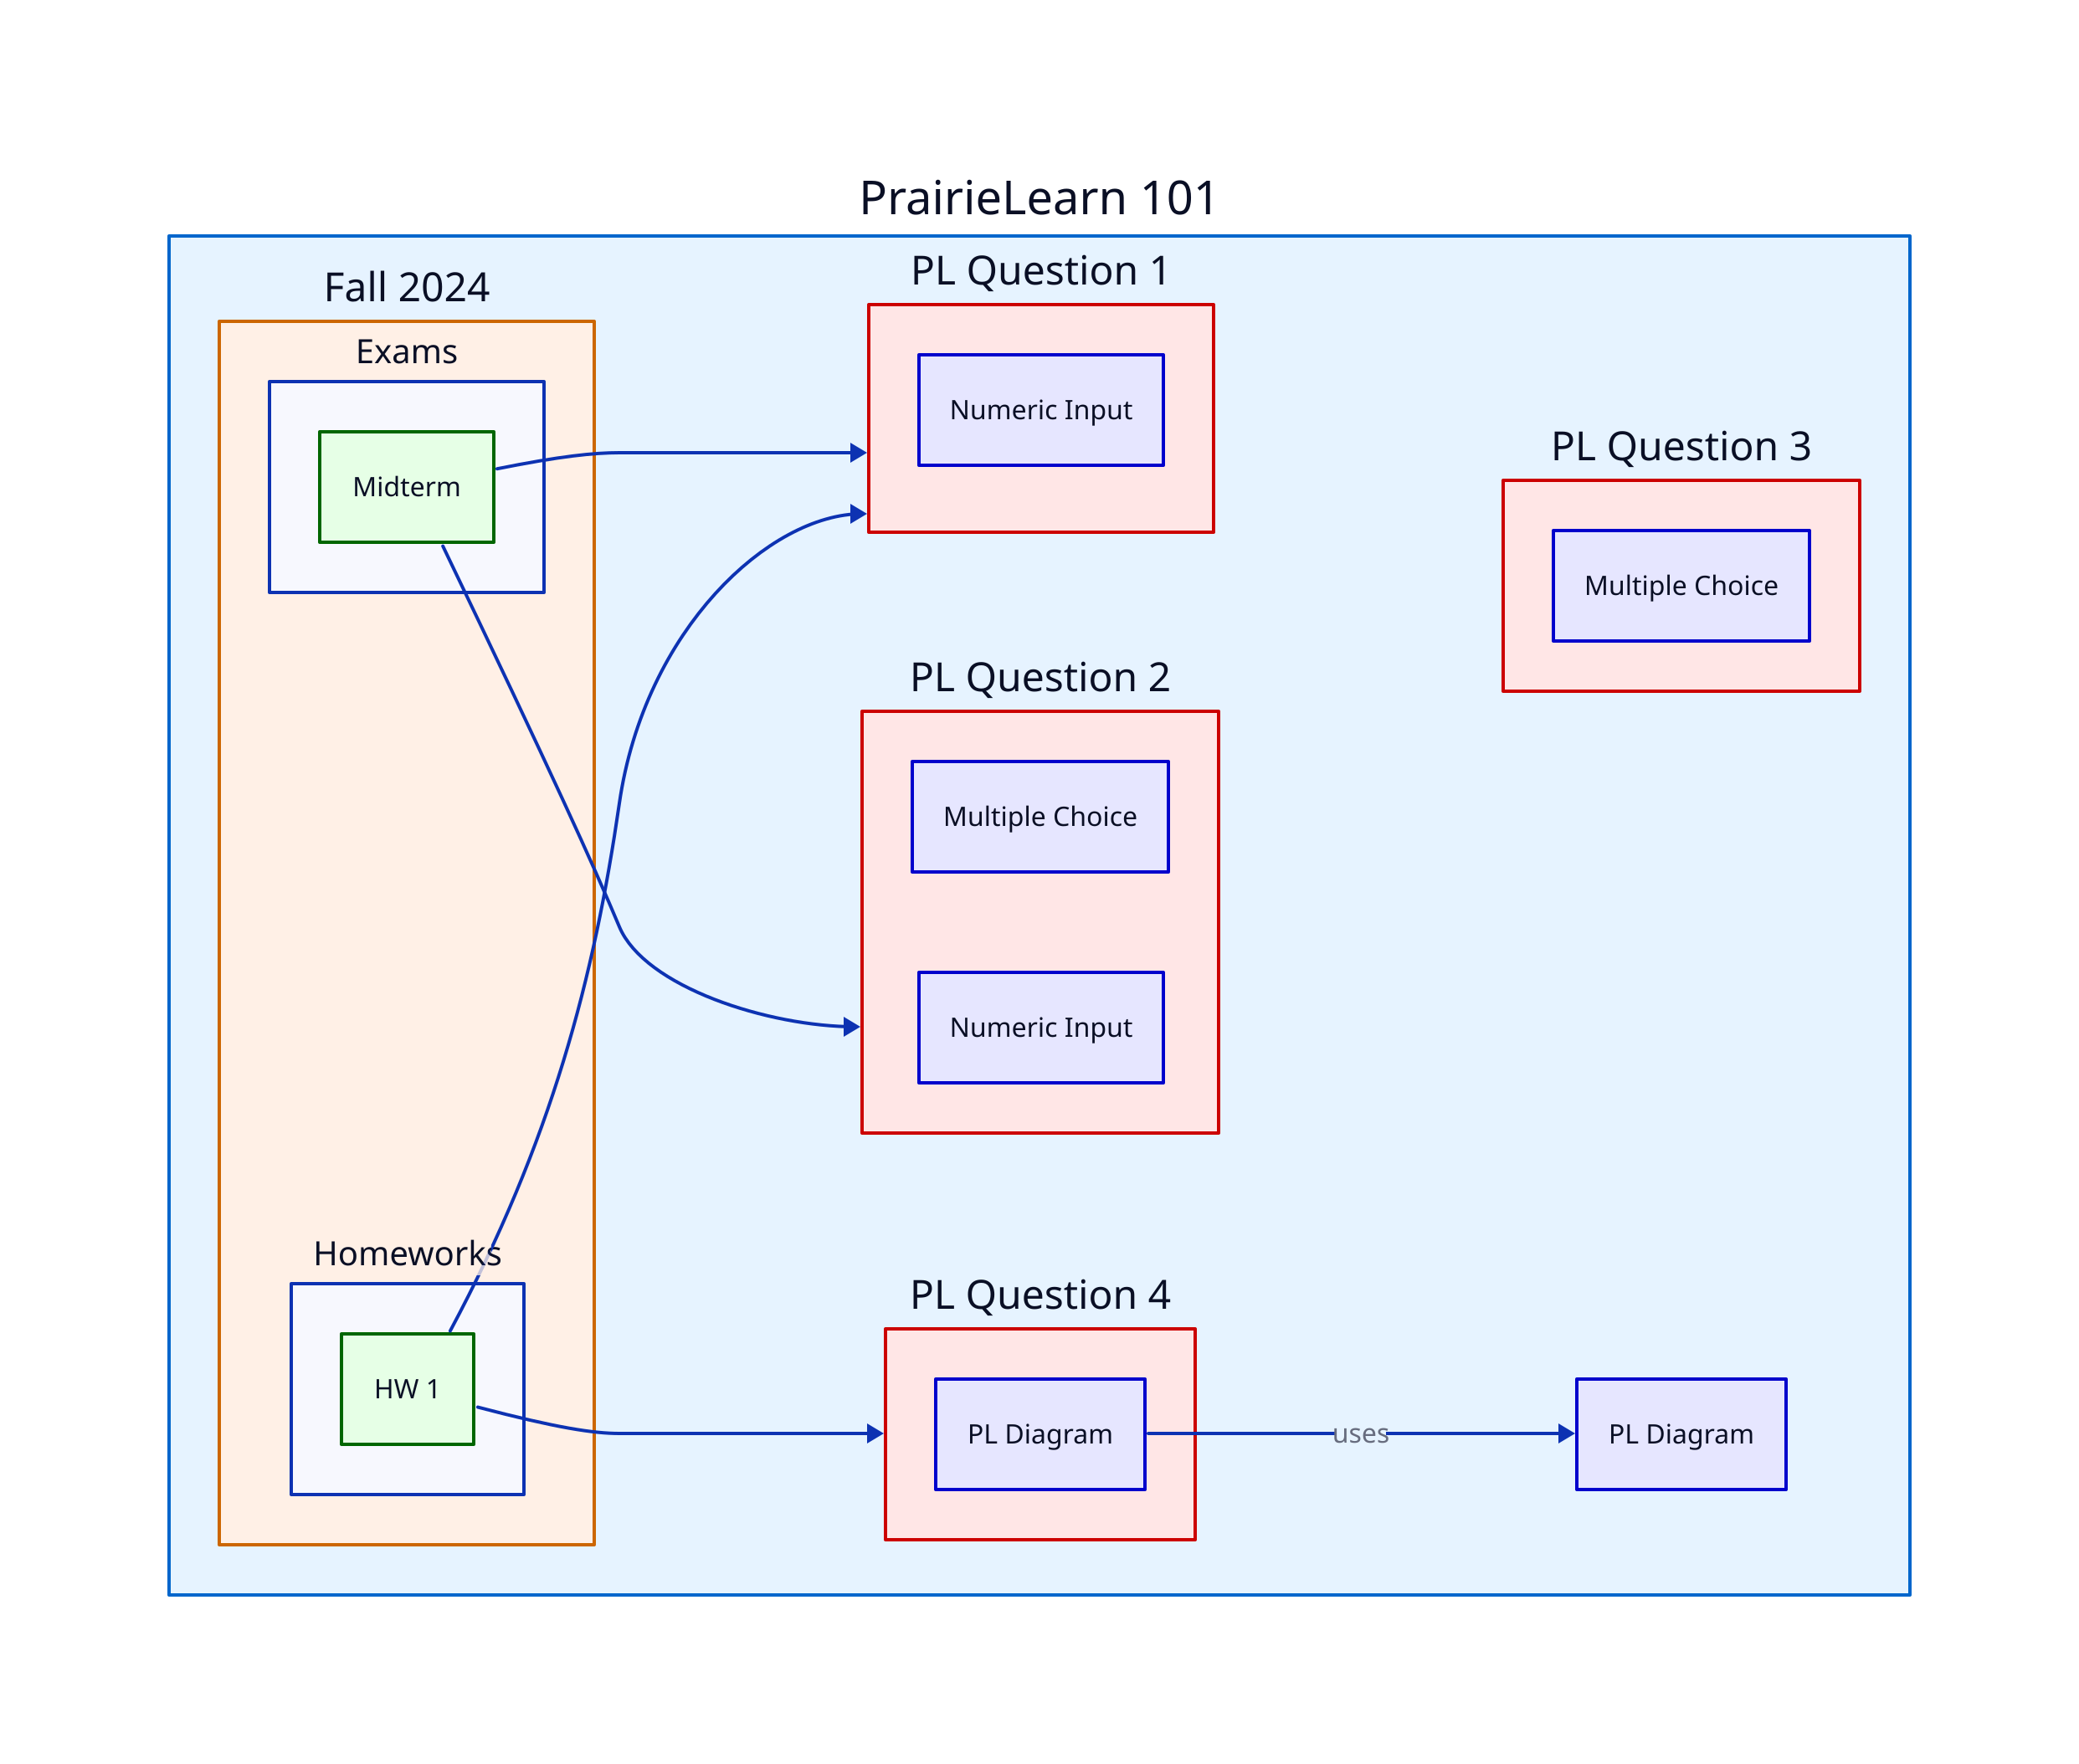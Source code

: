 direction: right

course: PrairieLearn 101 {
    shape: rectangle
    style: {
        fill: "#e6f3ff"
        stroke: "#0066cc"
    }

    instance: Fall 2024 {
        shape: rectangle
        style: {
            fill: "#fff0e6"
            stroke: "#cc6600"
        }


        exam: Exams {
            shape: rectangle
            assessment: Midterm {
                shape: rectangle
                style: {
                    fill: "#e6ffe6"
                    stroke: "#006600"
                }
            }
        }
        hw: Homeworks {
            shape: rectangle
            assessment: HW 1 {
                shape: rectangle
                style: {
                    fill: "#e6ffe6"
                    stroke: "#006600"
                }
            }
        }
    }

    question1: PL Question 1 {
        shape: rectangle
        style: {
            fill: "#ffe6e6"
            stroke: "#cc0000"
        }
        element: Numeric Input {
            shape: rectangle
            style: {
                fill: "#e6e6ff"
                stroke: "#0000cc"
            }
        }
    }

    question2: PL Question 2 {
        shape: rectangle
        style: {
            fill: "#ffe6e6"
            stroke: "#cc0000"
        }
        element: Multiple Choice {
            shape: rectangle
            style: {
                fill: "#e6e6ff"
                stroke: "#0000cc"
            }
        }
        element2: Numeric Input {
            shape: rectangle
            style: {
                fill: "#e6e6ff"
                stroke: "#0000cc"
            }
        }
    }

    question3: PL Question 3 {
        shape: rectangle
        style: {
            fill: "#ffe6e6"
            stroke: "#cc0000"
        }
        element: Multiple Choice {
            shape: rectangle
            style: {
                fill: "#e6e6ff"
                stroke: "#0000cc"
            }
        }
    }

    question4: PL Question 4 {
        shape: rectangle
        style: {
            fill: "#ffe6e6"
            stroke: "#cc0000"
        }
        element: PL Diagram {
            shape: rectangle
            style: {
                fill: "#e6e6ff"
                stroke: "#0000cc"
            }
        }
    }

    custom: PL Diagram {
        shape: rectangle
        style: {
            fill: "#e6e6ff"
            stroke: "#0000cc"
        }
    }

    instance.exam.assessment -> question1
    instance.exam.assessment -> question2
    instance.hw.assessment -> question1
    instance.hw.assessment -> question4
    question4.element -> custom: "uses"
}
